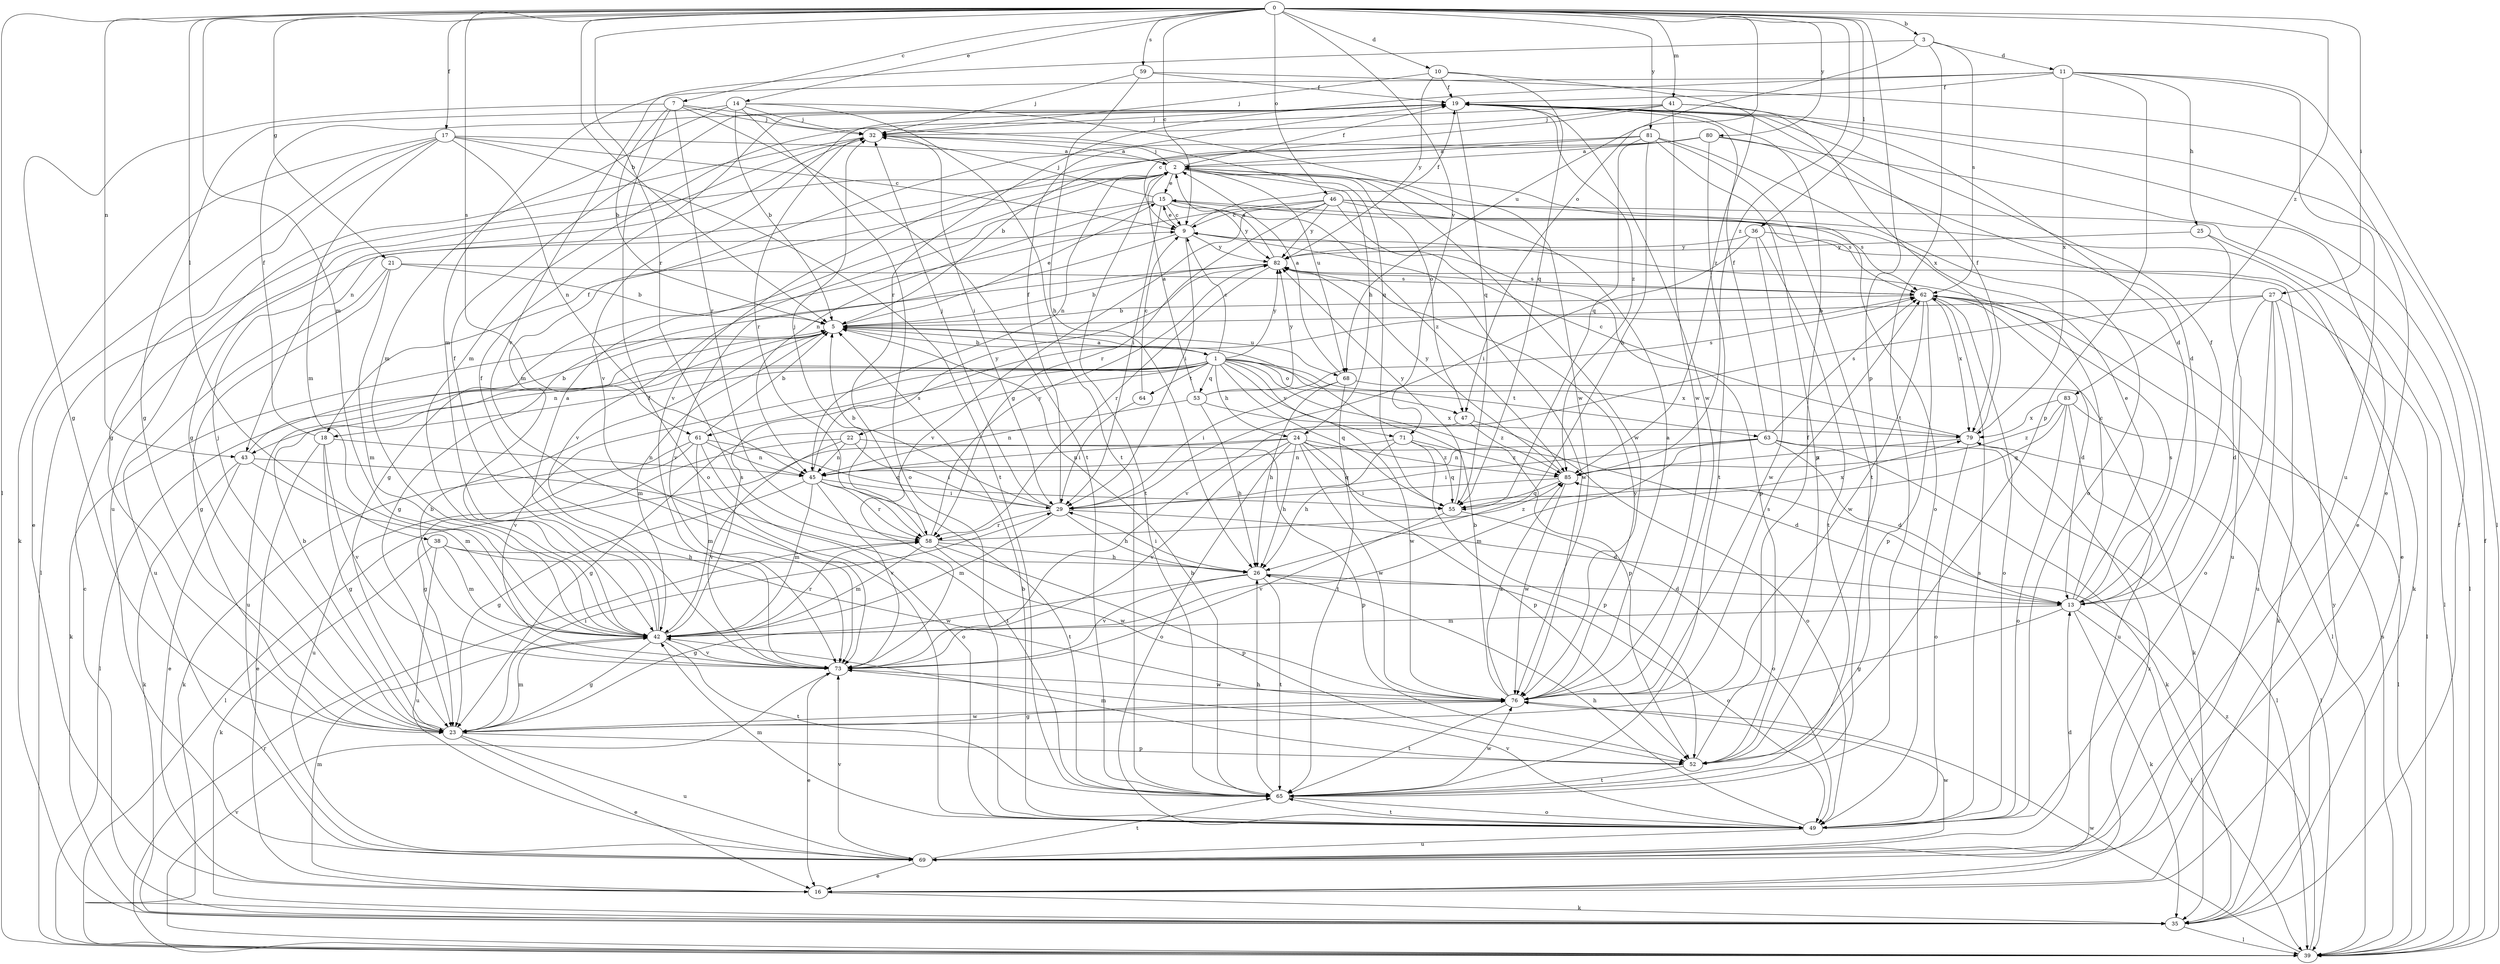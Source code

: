 strict digraph  {
0;
1;
2;
3;
5;
7;
9;
10;
11;
13;
14;
15;
16;
17;
18;
19;
21;
22;
23;
24;
25;
26;
27;
29;
32;
35;
36;
38;
39;
41;
42;
43;
45;
46;
47;
49;
52;
53;
55;
58;
59;
61;
62;
63;
64;
65;
68;
69;
71;
73;
76;
79;
80;
81;
82;
83;
85;
0 -> 3  [label=b];
0 -> 5  [label=b];
0 -> 7  [label=c];
0 -> 9  [label=c];
0 -> 10  [label=d];
0 -> 14  [label=e];
0 -> 17  [label=f];
0 -> 21  [label=g];
0 -> 27  [label=i];
0 -> 36  [label=l];
0 -> 38  [label=l];
0 -> 39  [label=l];
0 -> 41  [label=m];
0 -> 42  [label=m];
0 -> 43  [label=n];
0 -> 46  [label=o];
0 -> 47  [label=o];
0 -> 52  [label=p];
0 -> 58  [label=r];
0 -> 59  [label=s];
0 -> 61  [label=s];
0 -> 71  [label=v];
0 -> 80  [label=y];
0 -> 81  [label=y];
0 -> 83  [label=z];
0 -> 85  [label=z];
1 -> 5  [label=b];
1 -> 9  [label=c];
1 -> 18  [label=f];
1 -> 22  [label=g];
1 -> 24  [label=h];
1 -> 39  [label=l];
1 -> 43  [label=n];
1 -> 47  [label=o];
1 -> 52  [label=p];
1 -> 53  [label=q];
1 -> 55  [label=q];
1 -> 61  [label=s];
1 -> 63  [label=t];
1 -> 64  [label=t];
1 -> 71  [label=v];
1 -> 73  [label=v];
1 -> 76  [label=w];
1 -> 79  [label=x];
1 -> 82  [label=y];
2 -> 15  [label=e];
2 -> 18  [label=f];
2 -> 19  [label=f];
2 -> 24  [label=h];
2 -> 32  [label=j];
2 -> 39  [label=l];
2 -> 43  [label=n];
2 -> 45  [label=n];
2 -> 47  [label=o];
2 -> 49  [label=o];
2 -> 65  [label=t];
2 -> 68  [label=u];
2 -> 76  [label=w];
3 -> 11  [label=d];
3 -> 62  [label=s];
3 -> 65  [label=t];
3 -> 68  [label=u];
3 -> 73  [label=v];
5 -> 1  [label=a];
5 -> 15  [label=e];
5 -> 35  [label=k];
5 -> 42  [label=m];
5 -> 68  [label=u];
5 -> 69  [label=u];
7 -> 5  [label=b];
7 -> 23  [label=g];
7 -> 32  [label=j];
7 -> 49  [label=o];
7 -> 55  [label=q];
7 -> 58  [label=r];
7 -> 65  [label=t];
9 -> 15  [label=e];
9 -> 19  [label=f];
9 -> 29  [label=i];
9 -> 73  [label=v];
9 -> 76  [label=w];
9 -> 82  [label=y];
10 -> 19  [label=f];
10 -> 32  [label=j];
10 -> 55  [label=q];
10 -> 82  [label=y];
10 -> 85  [label=z];
11 -> 19  [label=f];
11 -> 25  [label=h];
11 -> 39  [label=l];
11 -> 42  [label=m];
11 -> 52  [label=p];
11 -> 58  [label=r];
11 -> 69  [label=u];
11 -> 79  [label=x];
13 -> 9  [label=c];
13 -> 15  [label=e];
13 -> 19  [label=f];
13 -> 23  [label=g];
13 -> 35  [label=k];
13 -> 39  [label=l];
13 -> 42  [label=m];
13 -> 62  [label=s];
14 -> 5  [label=b];
14 -> 23  [label=g];
14 -> 32  [label=j];
14 -> 42  [label=m];
14 -> 49  [label=o];
14 -> 65  [label=t];
14 -> 76  [label=w];
15 -> 9  [label=c];
15 -> 29  [label=i];
15 -> 32  [label=j];
15 -> 45  [label=n];
15 -> 62  [label=s];
15 -> 73  [label=v];
15 -> 82  [label=y];
15 -> 85  [label=z];
16 -> 35  [label=k];
16 -> 42  [label=m];
16 -> 79  [label=x];
17 -> 2  [label=a];
17 -> 9  [label=c];
17 -> 16  [label=e];
17 -> 23  [label=g];
17 -> 35  [label=k];
17 -> 42  [label=m];
17 -> 45  [label=n];
17 -> 65  [label=t];
18 -> 16  [label=e];
18 -> 19  [label=f];
18 -> 23  [label=g];
18 -> 45  [label=n];
18 -> 73  [label=v];
19 -> 32  [label=j];
19 -> 55  [label=q];
19 -> 73  [label=v];
19 -> 76  [label=w];
19 -> 85  [label=z];
21 -> 5  [label=b];
21 -> 23  [label=g];
21 -> 42  [label=m];
21 -> 62  [label=s];
21 -> 69  [label=u];
22 -> 29  [label=i];
22 -> 45  [label=n];
22 -> 52  [label=p];
22 -> 69  [label=u];
22 -> 73  [label=v];
23 -> 5  [label=b];
23 -> 16  [label=e];
23 -> 29  [label=i];
23 -> 32  [label=j];
23 -> 42  [label=m];
23 -> 52  [label=p];
23 -> 69  [label=u];
23 -> 76  [label=w];
24 -> 13  [label=d];
24 -> 26  [label=h];
24 -> 39  [label=l];
24 -> 45  [label=n];
24 -> 49  [label=o];
24 -> 52  [label=p];
24 -> 55  [label=q];
24 -> 73  [label=v];
24 -> 76  [label=w];
24 -> 85  [label=z];
25 -> 39  [label=l];
25 -> 69  [label=u];
25 -> 82  [label=y];
26 -> 13  [label=d];
26 -> 23  [label=g];
26 -> 29  [label=i];
26 -> 49  [label=o];
26 -> 65  [label=t];
26 -> 73  [label=v];
27 -> 5  [label=b];
27 -> 13  [label=d];
27 -> 35  [label=k];
27 -> 39  [label=l];
27 -> 49  [label=o];
27 -> 69  [label=u];
27 -> 73  [label=v];
29 -> 5  [label=b];
29 -> 13  [label=d];
29 -> 19  [label=f];
29 -> 26  [label=h];
29 -> 32  [label=j];
29 -> 42  [label=m];
29 -> 58  [label=r];
32 -> 2  [label=a];
32 -> 23  [label=g];
32 -> 29  [label=i];
32 -> 58  [label=r];
32 -> 69  [label=u];
35 -> 9  [label=c];
35 -> 19  [label=f];
35 -> 39  [label=l];
35 -> 82  [label=y];
36 -> 29  [label=i];
36 -> 35  [label=k];
36 -> 65  [label=t];
36 -> 76  [label=w];
36 -> 82  [label=y];
38 -> 26  [label=h];
38 -> 35  [label=k];
38 -> 42  [label=m];
38 -> 69  [label=u];
38 -> 76  [label=w];
39 -> 19  [label=f];
39 -> 58  [label=r];
39 -> 62  [label=s];
39 -> 73  [label=v];
39 -> 76  [label=w];
39 -> 85  [label=z];
41 -> 9  [label=c];
41 -> 13  [label=d];
41 -> 32  [label=j];
41 -> 42  [label=m];
41 -> 76  [label=w];
41 -> 79  [label=x];
42 -> 2  [label=a];
42 -> 19  [label=f];
42 -> 23  [label=g];
42 -> 58  [label=r];
42 -> 62  [label=s];
42 -> 65  [label=t];
42 -> 73  [label=v];
43 -> 5  [label=b];
43 -> 16  [label=e];
43 -> 35  [label=k];
43 -> 42  [label=m];
43 -> 65  [label=t];
45 -> 23  [label=g];
45 -> 29  [label=i];
45 -> 42  [label=m];
45 -> 58  [label=r];
45 -> 65  [label=t];
45 -> 73  [label=v];
45 -> 82  [label=y];
46 -> 9  [label=c];
46 -> 16  [label=e];
46 -> 23  [label=g];
46 -> 39  [label=l];
46 -> 52  [label=p];
46 -> 58  [label=r];
46 -> 62  [label=s];
46 -> 73  [label=v];
46 -> 82  [label=y];
47 -> 23  [label=g];
47 -> 49  [label=o];
47 -> 85  [label=z];
49 -> 5  [label=b];
49 -> 26  [label=h];
49 -> 42  [label=m];
49 -> 62  [label=s];
49 -> 65  [label=t];
49 -> 69  [label=u];
49 -> 73  [label=v];
52 -> 19  [label=f];
52 -> 42  [label=m];
52 -> 65  [label=t];
53 -> 2  [label=a];
53 -> 26  [label=h];
53 -> 45  [label=n];
53 -> 62  [label=s];
53 -> 79  [label=x];
53 -> 82  [label=y];
55 -> 49  [label=o];
55 -> 73  [label=v];
55 -> 79  [label=x];
55 -> 82  [label=y];
58 -> 26  [label=h];
58 -> 32  [label=j];
58 -> 42  [label=m];
58 -> 52  [label=p];
58 -> 76  [label=w];
58 -> 82  [label=y];
58 -> 85  [label=z];
59 -> 16  [label=e];
59 -> 19  [label=f];
59 -> 26  [label=h];
59 -> 32  [label=j];
61 -> 5  [label=b];
61 -> 23  [label=g];
61 -> 35  [label=k];
61 -> 42  [label=m];
61 -> 45  [label=n];
61 -> 49  [label=o];
61 -> 55  [label=q];
62 -> 5  [label=b];
62 -> 13  [label=d];
62 -> 39  [label=l];
62 -> 49  [label=o];
62 -> 52  [label=p];
62 -> 76  [label=w];
62 -> 79  [label=x];
63 -> 13  [label=d];
63 -> 19  [label=f];
63 -> 29  [label=i];
63 -> 35  [label=k];
63 -> 39  [label=l];
63 -> 42  [label=m];
63 -> 45  [label=n];
63 -> 62  [label=s];
64 -> 9  [label=c];
64 -> 29  [label=i];
65 -> 5  [label=b];
65 -> 26  [label=h];
65 -> 49  [label=o];
65 -> 76  [label=w];
68 -> 2  [label=a];
68 -> 26  [label=h];
68 -> 29  [label=i];
68 -> 35  [label=k];
68 -> 65  [label=t];
69 -> 13  [label=d];
69 -> 16  [label=e];
69 -> 65  [label=t];
69 -> 73  [label=v];
69 -> 76  [label=w];
71 -> 26  [label=h];
71 -> 45  [label=n];
71 -> 52  [label=p];
71 -> 55  [label=q];
71 -> 85  [label=z];
73 -> 5  [label=b];
73 -> 16  [label=e];
73 -> 19  [label=f];
73 -> 76  [label=w];
76 -> 2  [label=a];
76 -> 5  [label=b];
76 -> 23  [label=g];
76 -> 62  [label=s];
76 -> 65  [label=t];
76 -> 82  [label=y];
76 -> 85  [label=z];
79 -> 9  [label=c];
79 -> 19  [label=f];
79 -> 39  [label=l];
79 -> 49  [label=o];
79 -> 85  [label=z];
80 -> 2  [label=a];
80 -> 13  [label=d];
80 -> 16  [label=e];
80 -> 42  [label=m];
80 -> 65  [label=t];
80 -> 73  [label=v];
81 -> 2  [label=a];
81 -> 5  [label=b];
81 -> 26  [label=h];
81 -> 49  [label=o];
81 -> 52  [label=p];
81 -> 55  [label=q];
81 -> 65  [label=t];
82 -> 2  [label=a];
82 -> 5  [label=b];
82 -> 23  [label=g];
82 -> 58  [label=r];
82 -> 62  [label=s];
83 -> 39  [label=l];
83 -> 49  [label=o];
83 -> 55  [label=q];
83 -> 69  [label=u];
83 -> 79  [label=x];
83 -> 85  [label=z];
85 -> 29  [label=i];
85 -> 55  [label=q];
85 -> 76  [label=w];
85 -> 82  [label=y];
}
